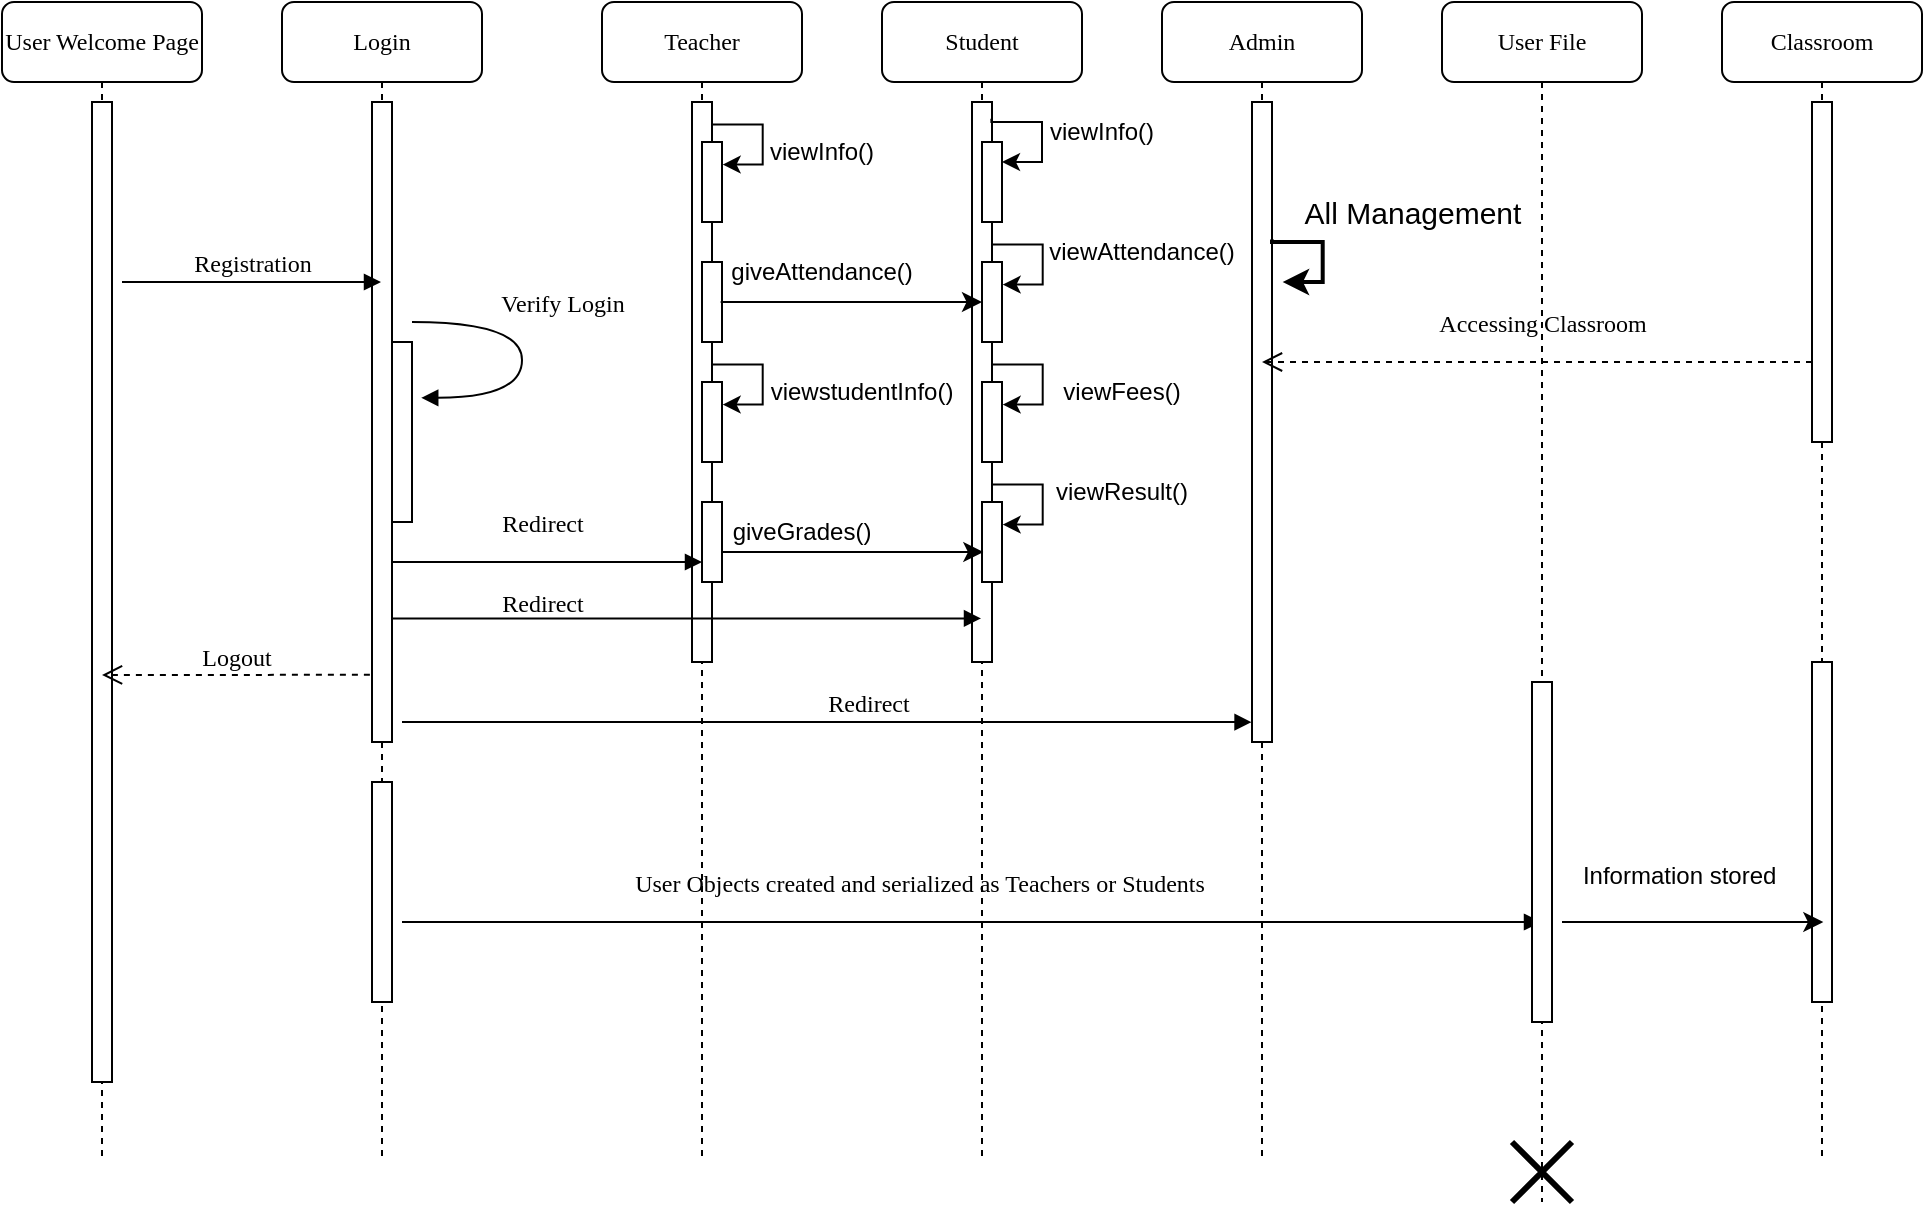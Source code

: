 <mxfile version="20.2.3" type="device"><diagram name="Page-1" id="13e1069c-82ec-6db2-03f1-153e76fe0fe0"><mxGraphModel dx="1217" dy="456" grid="1" gridSize="10" guides="1" tooltips="1" connect="1" arrows="1" fold="1" page="1" pageScale="1" pageWidth="1100" pageHeight="850" background="none" math="0" shadow="0"><root><mxCell id="0"/><mxCell id="1" parent="0"/><mxCell id="7baba1c4bc27f4b0-2" value="Login" style="shape=umlLifeline;perimeter=lifelinePerimeter;whiteSpace=wrap;html=1;container=1;collapsible=0;recursiveResize=0;outlineConnect=0;rounded=1;shadow=0;comic=0;labelBackgroundColor=none;strokeWidth=1;fontFamily=Verdana;fontSize=12;align=center;" parent="1" vertex="1"><mxGeometry x="240" y="20" width="100" height="580" as="geometry"/></mxCell><mxCell id="7baba1c4bc27f4b0-10" value="" style="html=1;points=[];perimeter=orthogonalPerimeter;rounded=0;shadow=0;comic=0;labelBackgroundColor=none;strokeWidth=1;fontFamily=Verdana;fontSize=12;align=center;" parent="7baba1c4bc27f4b0-2" vertex="1"><mxGeometry x="45" y="50" width="10" height="320" as="geometry"/></mxCell><mxCell id="t23RY0JH5YDesEDbYlHu-1" value="Verify Login" style="html=1;verticalAlign=bottom;endArrow=block;labelBackgroundColor=none;fontFamily=Verdana;fontSize=12;elbow=vertical;edgeStyle=orthogonalEdgeStyle;curved=1;entryX=1;entryY=0.286;entryPerimeter=0;exitX=1.038;exitY=0.345;exitPerimeter=0;" parent="7baba1c4bc27f4b0-2" edge="1"><mxGeometry x="-0.234" y="20" relative="1" as="geometry"><mxPoint x="65.0" y="160.0" as="sourcePoint"/><mxPoint x="69.62" y="197.92" as="targetPoint"/><Array as="points"><mxPoint x="120" y="160"/><mxPoint x="120" y="198"/></Array><mxPoint as="offset"/></mxGeometry></mxCell><mxCell id="t23RY0JH5YDesEDbYlHu-4" value="" style="html=1;points=[];perimeter=orthogonalPerimeter;rounded=0;shadow=0;comic=0;labelBackgroundColor=none;strokeWidth=1;fontFamily=Verdana;fontSize=12;align=center;" parent="7baba1c4bc27f4b0-2" vertex="1"><mxGeometry x="55" y="170" width="10" height="90" as="geometry"/></mxCell><mxCell id="ZH8GBmhORRo0RGba-Obq-11" value="" style="html=1;points=[];perimeter=orthogonalPerimeter;rounded=0;shadow=0;comic=0;labelBackgroundColor=none;strokeWidth=1;fontFamily=Verdana;fontSize=12;align=center;" parent="7baba1c4bc27f4b0-2" vertex="1"><mxGeometry x="45" y="390" width="10" height="110" as="geometry"/></mxCell><mxCell id="7baba1c4bc27f4b0-3" value="Teacher" style="shape=umlLifeline;perimeter=lifelinePerimeter;whiteSpace=wrap;html=1;container=1;collapsible=0;recursiveResize=0;outlineConnect=0;rounded=1;shadow=0;comic=0;labelBackgroundColor=none;strokeWidth=1;fontFamily=Verdana;fontSize=12;align=center;" parent="1" vertex="1"><mxGeometry x="400" y="20" width="100" height="580" as="geometry"/></mxCell><mxCell id="7baba1c4bc27f4b0-13" value="" style="html=1;points=[];perimeter=orthogonalPerimeter;rounded=0;shadow=0;comic=0;labelBackgroundColor=none;strokeWidth=1;fontFamily=Verdana;fontSize=12;align=center;" parent="7baba1c4bc27f4b0-3" vertex="1"><mxGeometry x="45" y="50" width="10" height="280" as="geometry"/></mxCell><mxCell id="t23RY0JH5YDesEDbYlHu-60" value="" style="html=1;points=[];perimeter=orthogonalPerimeter;rounded=0;shadow=0;comic=0;labelBackgroundColor=none;strokeWidth=1;fontFamily=Verdana;fontSize=12;align=center;" parent="7baba1c4bc27f4b0-3" vertex="1"><mxGeometry x="50" y="70" width="10" height="40" as="geometry"/></mxCell><mxCell id="t23RY0JH5YDesEDbYlHu-61" value="" style="html=1;points=[];perimeter=orthogonalPerimeter;rounded=0;shadow=0;comic=0;labelBackgroundColor=none;strokeWidth=1;fontFamily=Verdana;fontSize=12;align=center;" parent="7baba1c4bc27f4b0-3" vertex="1"><mxGeometry x="50" y="130" width="10" height="40" as="geometry"/></mxCell><mxCell id="t23RY0JH5YDesEDbYlHu-59" value="" style="html=1;points=[];perimeter=orthogonalPerimeter;rounded=0;shadow=0;comic=0;labelBackgroundColor=none;strokeWidth=1;fontFamily=Verdana;fontSize=12;align=center;" parent="7baba1c4bc27f4b0-3" vertex="1"><mxGeometry x="50" y="250" width="10" height="40" as="geometry"/></mxCell><mxCell id="t23RY0JH5YDesEDbYlHu-62" value="" style="html=1;points=[];perimeter=orthogonalPerimeter;rounded=0;shadow=0;comic=0;labelBackgroundColor=none;strokeWidth=1;fontFamily=Verdana;fontSize=12;align=center;" parent="7baba1c4bc27f4b0-3" vertex="1"><mxGeometry x="50" y="190" width="10" height="40" as="geometry"/></mxCell><mxCell id="qCM-A3oTYCpI-mVnWTrN-15" style="edgeStyle=orthogonalEdgeStyle;rounded=0;orthogonalLoop=1;jettySize=auto;html=1;exitX=0.967;exitY=0.03;exitDx=0;exitDy=0;exitPerimeter=0;" parent="7baba1c4bc27f4b0-3" edge="1"><mxGeometry relative="1" as="geometry"><mxPoint x="60.33" y="81.3" as="targetPoint"/><mxPoint x="55" y="60" as="sourcePoint"/><Array as="points"><mxPoint x="55.33" y="61.3"/><mxPoint x="80.33" y="61.3"/><mxPoint x="80.33" y="81.3"/></Array></mxGeometry></mxCell><mxCell id="qCM-A3oTYCpI-mVnWTrN-17" style="edgeStyle=orthogonalEdgeStyle;rounded=0;orthogonalLoop=1;jettySize=auto;html=1;exitX=0.967;exitY=0.03;exitDx=0;exitDy=0;exitPerimeter=0;" parent="7baba1c4bc27f4b0-3" edge="1"><mxGeometry relative="1" as="geometry"><mxPoint x="60.33" y="201.3" as="targetPoint"/><mxPoint x="55" y="180" as="sourcePoint"/><Array as="points"><mxPoint x="55.33" y="181.3"/><mxPoint x="80.33" y="181.3"/><mxPoint x="80.33" y="201.3"/></Array></mxGeometry></mxCell><mxCell id="ZH8GBmhORRo0RGba-Obq-9" value="Redirect" style="html=1;verticalAlign=bottom;endArrow=block;labelBackgroundColor=none;fontFamily=Verdana;fontSize=12;" parent="7baba1c4bc27f4b0-3" edge="1" source="7baba1c4bc27f4b0-10"><mxGeometry x="-0.032" y="10" relative="1" as="geometry"><mxPoint x="-70" y="280" as="sourcePoint"/><mxPoint x="50" y="280" as="targetPoint"/><Array as="points"/><mxPoint as="offset"/></mxGeometry></mxCell><mxCell id="ZH8GBmhORRo0RGba-Obq-15" value="User Objects created and serialized as Teachers or Students&amp;nbsp;" style="html=1;verticalAlign=bottom;endArrow=block;labelBackgroundColor=none;fontFamily=Verdana;fontSize=12;" parent="7baba1c4bc27f4b0-3" target="7baba1c4bc27f4b0-6" edge="1"><mxGeometry x="-0.147" y="10" relative="1" as="geometry"><mxPoint x="-100" y="460" as="sourcePoint"/><mxPoint x="320" y="460" as="targetPoint"/><Array as="points"><mxPoint x="320" y="460"/><mxPoint x="310" y="460"/><mxPoint x="300" y="460"/></Array><mxPoint as="offset"/></mxGeometry></mxCell><mxCell id="7baba1c4bc27f4b0-4" value="Student" style="shape=umlLifeline;perimeter=lifelinePerimeter;whiteSpace=wrap;html=1;container=1;collapsible=0;recursiveResize=0;outlineConnect=0;rounded=1;shadow=0;comic=0;labelBackgroundColor=none;strokeWidth=1;fontFamily=Verdana;fontSize=12;align=center;" parent="1" vertex="1"><mxGeometry x="540" y="20" width="100" height="580" as="geometry"/></mxCell><mxCell id="7baba1c4bc27f4b0-16" value="" style="html=1;points=[];perimeter=orthogonalPerimeter;rounded=0;shadow=0;comic=0;labelBackgroundColor=none;strokeWidth=1;fontFamily=Verdana;fontSize=12;align=center;" parent="7baba1c4bc27f4b0-4" vertex="1"><mxGeometry x="45" y="50" width="10" height="280" as="geometry"/></mxCell><mxCell id="t23RY0JH5YDesEDbYlHu-63" value="" style="html=1;points=[];perimeter=orthogonalPerimeter;rounded=0;shadow=0;comic=0;labelBackgroundColor=none;strokeWidth=1;fontFamily=Verdana;fontSize=12;align=center;" parent="7baba1c4bc27f4b0-4" vertex="1"><mxGeometry x="50" y="250" width="10" height="40" as="geometry"/></mxCell><mxCell id="t23RY0JH5YDesEDbYlHu-64" value="" style="html=1;points=[];perimeter=orthogonalPerimeter;rounded=0;shadow=0;comic=0;labelBackgroundColor=none;strokeWidth=1;fontFamily=Verdana;fontSize=12;align=center;" parent="7baba1c4bc27f4b0-4" vertex="1"><mxGeometry x="50" y="190" width="10" height="40" as="geometry"/></mxCell><mxCell id="t23RY0JH5YDesEDbYlHu-65" value="" style="html=1;points=[];perimeter=orthogonalPerimeter;rounded=0;shadow=0;comic=0;labelBackgroundColor=none;strokeWidth=1;fontFamily=Verdana;fontSize=12;align=center;" parent="7baba1c4bc27f4b0-4" vertex="1"><mxGeometry x="50" y="70" width="10" height="40" as="geometry"/></mxCell><mxCell id="t23RY0JH5YDesEDbYlHu-66" value="" style="html=1;points=[];perimeter=orthogonalPerimeter;rounded=0;shadow=0;comic=0;labelBackgroundColor=none;strokeWidth=1;fontFamily=Verdana;fontSize=12;align=center;" parent="7baba1c4bc27f4b0-4" vertex="1"><mxGeometry x="50" y="130" width="10" height="40" as="geometry"/></mxCell><mxCell id="qCM-A3oTYCpI-mVnWTrN-13" style="edgeStyle=orthogonalEdgeStyle;rounded=0;orthogonalLoop=1;jettySize=auto;html=1;exitX=0.967;exitY=0.03;exitDx=0;exitDy=0;exitPerimeter=0;" parent="7baba1c4bc27f4b0-4" source="7baba1c4bc27f4b0-16" edge="1"><mxGeometry relative="1" as="geometry"><mxPoint x="60" y="80" as="targetPoint"/><mxPoint x="60" y="60" as="sourcePoint"/><Array as="points"><mxPoint x="55" y="60"/><mxPoint x="80" y="60"/><mxPoint x="80" y="80"/></Array></mxGeometry></mxCell><mxCell id="qCM-A3oTYCpI-mVnWTrN-19" style="edgeStyle=orthogonalEdgeStyle;rounded=0;orthogonalLoop=1;jettySize=auto;html=1;exitX=0.967;exitY=0.03;exitDx=0;exitDy=0;exitPerimeter=0;" parent="7baba1c4bc27f4b0-4" edge="1"><mxGeometry relative="1" as="geometry"><mxPoint x="60.33" y="141.3" as="targetPoint"/><mxPoint x="55" y="120" as="sourcePoint"/><Array as="points"><mxPoint x="55.33" y="121.3"/><mxPoint x="80.33" y="121.3"/><mxPoint x="80.33" y="141.3"/></Array></mxGeometry></mxCell><mxCell id="qCM-A3oTYCpI-mVnWTrN-20" style="edgeStyle=orthogonalEdgeStyle;rounded=0;orthogonalLoop=1;jettySize=auto;html=1;exitX=0.967;exitY=0.03;exitDx=0;exitDy=0;exitPerimeter=0;" parent="7baba1c4bc27f4b0-4" edge="1"><mxGeometry relative="1" as="geometry"><mxPoint x="60.33" y="201.3" as="targetPoint"/><mxPoint x="55" y="180" as="sourcePoint"/><Array as="points"><mxPoint x="55.33" y="181.3"/><mxPoint x="80.33" y="181.3"/><mxPoint x="80.33" y="201.3"/></Array></mxGeometry></mxCell><mxCell id="qCM-A3oTYCpI-mVnWTrN-21" style="edgeStyle=orthogonalEdgeStyle;rounded=0;orthogonalLoop=1;jettySize=auto;html=1;exitX=0.967;exitY=0.03;exitDx=0;exitDy=0;exitPerimeter=0;" parent="7baba1c4bc27f4b0-4" edge="1"><mxGeometry relative="1" as="geometry"><mxPoint x="60.33" y="261.3" as="targetPoint"/><mxPoint x="55" y="240" as="sourcePoint"/><Array as="points"><mxPoint x="55.33" y="241.3"/><mxPoint x="80.33" y="241.3"/><mxPoint x="80.33" y="261.3"/></Array></mxGeometry></mxCell><mxCell id="7baba1c4bc27f4b0-5" value="Admin" style="shape=umlLifeline;perimeter=lifelinePerimeter;whiteSpace=wrap;html=1;container=1;collapsible=0;recursiveResize=0;outlineConnect=0;rounded=1;shadow=0;comic=0;labelBackgroundColor=none;strokeWidth=1;fontFamily=Verdana;fontSize=12;align=center;" parent="1" vertex="1"><mxGeometry x="680" y="20" width="100" height="580" as="geometry"/></mxCell><mxCell id="ZH8GBmhORRo0RGba-Obq-2" value="" style="html=1;points=[];perimeter=orthogonalPerimeter;rounded=0;shadow=0;comic=0;labelBackgroundColor=none;strokeWidth=1;fontFamily=Verdana;fontSize=12;align=center;" parent="7baba1c4bc27f4b0-5" vertex="1"><mxGeometry x="45" y="50" width="10" height="320" as="geometry"/></mxCell><mxCell id="ZH8GBmhORRo0RGba-Obq-7" style="edgeStyle=orthogonalEdgeStyle;rounded=0;orthogonalLoop=1;jettySize=auto;html=1;exitX=0.967;exitY=0.03;exitDx=0;exitDy=0;exitPerimeter=0;strokeWidth=2;endSize=7;startSize=7;" parent="7baba1c4bc27f4b0-5" edge="1"><mxGeometry relative="1" as="geometry"><mxPoint x="60.33" y="140.0" as="targetPoint"/><mxPoint x="55" y="118.7" as="sourcePoint"/><Array as="points"><mxPoint x="55.33" y="120.0"/><mxPoint x="80.33" y="120.0"/><mxPoint x="80.33" y="140.0"/></Array></mxGeometry></mxCell><mxCell id="7baba1c4bc27f4b0-6" value="User File" style="shape=umlLifeline;perimeter=lifelinePerimeter;whiteSpace=wrap;html=1;container=1;collapsible=0;recursiveResize=0;outlineConnect=0;rounded=1;shadow=0;comic=0;labelBackgroundColor=none;strokeWidth=1;fontFamily=Verdana;fontSize=12;align=center;" parent="1" vertex="1"><mxGeometry x="820" y="20" width="100" height="600" as="geometry"/></mxCell><mxCell id="ZH8GBmhORRo0RGba-Obq-13" value="" style="html=1;points=[];perimeter=orthogonalPerimeter;rounded=0;shadow=0;comic=0;labelBackgroundColor=none;strokeWidth=1;fontFamily=Verdana;fontSize=12;align=center;" parent="7baba1c4bc27f4b0-6" vertex="1"><mxGeometry x="45" y="340" width="10" height="170" as="geometry"/></mxCell><mxCell id="ZH8GBmhORRo0RGba-Obq-23" value="" style="shape=umlDestroy;whiteSpace=wrap;html=1;strokeWidth=3;fontSize=12;" parent="7baba1c4bc27f4b0-6" vertex="1"><mxGeometry x="35" y="570" width="30" height="30" as="geometry"/></mxCell><mxCell id="7baba1c4bc27f4b0-7" value="Classroom" style="shape=umlLifeline;perimeter=lifelinePerimeter;whiteSpace=wrap;html=1;container=1;collapsible=0;recursiveResize=0;outlineConnect=0;rounded=1;shadow=0;comic=0;labelBackgroundColor=none;strokeWidth=1;fontFamily=Verdana;fontSize=12;align=center;" parent="1" vertex="1"><mxGeometry x="960" y="20" width="100" height="580" as="geometry"/></mxCell><mxCell id="ZH8GBmhORRo0RGba-Obq-19" value="" style="html=1;points=[];perimeter=orthogonalPerimeter;rounded=0;shadow=0;comic=0;labelBackgroundColor=none;strokeWidth=1;fontFamily=Verdana;fontSize=12;align=center;" parent="7baba1c4bc27f4b0-7" vertex="1"><mxGeometry x="45" y="330" width="10" height="170" as="geometry"/></mxCell><mxCell id="-G_NcXCoSH-58xTfbhwI-2" value="" style="html=1;points=[];perimeter=orthogonalPerimeter;rounded=0;shadow=0;comic=0;labelBackgroundColor=none;strokeWidth=1;fontFamily=Verdana;fontSize=12;align=center;" vertex="1" parent="7baba1c4bc27f4b0-7"><mxGeometry x="45" y="50" width="10" height="170" as="geometry"/></mxCell><mxCell id="-G_NcXCoSH-58xTfbhwI-4" value="Accessing Classroom" style="html=1;verticalAlign=bottom;endArrow=open;dashed=1;endSize=8;labelBackgroundColor=none;fontFamily=Verdana;fontSize=12;edgeStyle=elbowEdgeStyle;elbow=vertical;" edge="1" parent="7baba1c4bc27f4b0-7" target="7baba1c4bc27f4b0-5"><mxGeometry x="-0.02" y="-10" relative="1" as="geometry"><mxPoint x="-55" y="180" as="targetPoint"/><Array as="points"/><mxPoint x="45" y="180" as="sourcePoint"/><mxPoint as="offset"/></mxGeometry></mxCell><mxCell id="7baba1c4bc27f4b0-8" value="User Welcome Page" style="shape=umlLifeline;perimeter=lifelinePerimeter;whiteSpace=wrap;html=1;container=1;collapsible=0;recursiveResize=0;outlineConnect=0;rounded=1;shadow=0;comic=0;labelBackgroundColor=none;strokeWidth=1;fontFamily=Verdana;fontSize=12;align=center;" parent="1" vertex="1"><mxGeometry x="100" y="20" width="100" height="580" as="geometry"/></mxCell><mxCell id="7baba1c4bc27f4b0-9" value="" style="html=1;points=[];perimeter=orthogonalPerimeter;rounded=0;shadow=0;comic=0;labelBackgroundColor=none;strokeWidth=1;fontFamily=Verdana;fontSize=12;align=center;" parent="7baba1c4bc27f4b0-8" vertex="1"><mxGeometry x="45" y="50" width="10" height="490" as="geometry"/></mxCell><mxCell id="t23RY0JH5YDesEDbYlHu-14" value="Logout" style="html=1;verticalAlign=bottom;endArrow=open;dashed=1;endSize=8;labelBackgroundColor=none;fontFamily=Verdana;fontSize=12;edgeStyle=elbowEdgeStyle;elbow=vertical;exitX=-0.106;exitY=0.895;exitDx=0;exitDy=0;exitPerimeter=0;" parent="1" edge="1" target="7baba1c4bc27f4b0-8" source="7baba1c4bc27f4b0-10"><mxGeometry relative="1" as="geometry"><mxPoint x="170" y="358" as="targetPoint"/><Array as="points"/><mxPoint x="270" y="358" as="sourcePoint"/></mxGeometry></mxCell><mxCell id="qCM-A3oTYCpI-mVnWTrN-1" value="viewInfo()" style="text;html=1;strokeColor=none;fillColor=none;align=center;verticalAlign=middle;whiteSpace=wrap;rounded=0;" parent="1" vertex="1"><mxGeometry x="620" y="70" width="60" height="30" as="geometry"/></mxCell><mxCell id="qCM-A3oTYCpI-mVnWTrN-2" value="viewAttendance()" style="text;html=1;strokeColor=none;fillColor=none;align=center;verticalAlign=middle;whiteSpace=wrap;rounded=0;" parent="1" vertex="1"><mxGeometry x="640" y="130" width="60" height="30" as="geometry"/></mxCell><mxCell id="qCM-A3oTYCpI-mVnWTrN-3" value="viewFees()" style="text;html=1;strokeColor=none;fillColor=none;align=center;verticalAlign=middle;whiteSpace=wrap;rounded=0;" parent="1" vertex="1"><mxGeometry x="630" y="200" width="60" height="30" as="geometry"/></mxCell><mxCell id="qCM-A3oTYCpI-mVnWTrN-4" value="viewResult()" style="text;html=1;strokeColor=none;fillColor=none;align=center;verticalAlign=middle;whiteSpace=wrap;rounded=0;" parent="1" vertex="1"><mxGeometry x="630" y="250" width="60" height="30" as="geometry"/></mxCell><mxCell id="qCM-A3oTYCpI-mVnWTrN-5" value="viewInfo()" style="text;html=1;strokeColor=none;fillColor=none;align=center;verticalAlign=middle;whiteSpace=wrap;rounded=0;" parent="1" vertex="1"><mxGeometry x="480" y="80" width="60" height="30" as="geometry"/></mxCell><mxCell id="qCM-A3oTYCpI-mVnWTrN-6" value="giveGrades()" style="text;html=1;strokeColor=none;fillColor=none;align=center;verticalAlign=middle;whiteSpace=wrap;rounded=0;" parent="1" vertex="1"><mxGeometry x="470" y="270" width="60" height="30" as="geometry"/></mxCell><mxCell id="qCM-A3oTYCpI-mVnWTrN-8" value="viewstudentInfo()" style="text;html=1;strokeColor=none;fillColor=none;align=center;verticalAlign=middle;whiteSpace=wrap;rounded=0;" parent="1" vertex="1"><mxGeometry x="500" y="200" width="60" height="30" as="geometry"/></mxCell><mxCell id="qCM-A3oTYCpI-mVnWTrN-24" value="Registration" style="html=1;verticalAlign=bottom;endArrow=block;labelBackgroundColor=none;fontFamily=Verdana;fontSize=12;edgeStyle=elbowEdgeStyle;elbow=vertical;" parent="1" edge="1" target="7baba1c4bc27f4b0-2"><mxGeometry relative="1" as="geometry"><mxPoint x="160" y="160" as="sourcePoint"/><mxPoint x="270" y="160" as="targetPoint"/></mxGeometry></mxCell><mxCell id="ZH8GBmhORRo0RGba-Obq-8" value="&lt;font style=&quot;font-size: 15px;&quot;&gt;All Management&lt;/font&gt;" style="text;html=1;align=center;verticalAlign=middle;resizable=0;points=[];autosize=1;strokeColor=none;fillColor=none;" parent="1" vertex="1"><mxGeometry x="740" y="110" width="130" height="30" as="geometry"/></mxCell><mxCell id="ZH8GBmhORRo0RGba-Obq-10" value="Redirect" style="html=1;verticalAlign=bottom;endArrow=block;labelBackgroundColor=none;fontFamily=Verdana;fontSize=12;exitX=1.007;exitY=0.807;exitDx=0;exitDy=0;exitPerimeter=0;" parent="1" target="7baba1c4bc27f4b0-4" edge="1" source="7baba1c4bc27f4b0-10"><mxGeometry x="-0.491" y="-2" relative="1" as="geometry"><mxPoint x="310" y="340" as="sourcePoint"/><mxPoint x="440" y="340" as="targetPoint"/><Array as="points"/><mxPoint as="offset"/></mxGeometry></mxCell><mxCell id="qCM-A3oTYCpI-mVnWTrN-7" value="giveAttendance()" style="text;html=1;strokeColor=none;fillColor=none;align=center;verticalAlign=middle;whiteSpace=wrap;rounded=0;" parent="1" vertex="1"><mxGeometry x="480" y="140" width="60" height="30" as="geometry"/></mxCell><mxCell id="ZH8GBmhORRo0RGba-Obq-16" value="" style="endArrow=classic;html=1;rounded=0;fontSize=15;startSize=7;endSize=7;strokeWidth=1;exitX=0.933;exitY=0.499;exitDx=0;exitDy=0;exitPerimeter=0;" parent="1" source="t23RY0JH5YDesEDbYlHu-61" edge="1"><mxGeometry width="50" height="50" relative="1" as="geometry"><mxPoint x="530" y="310" as="sourcePoint"/><mxPoint x="590" y="170" as="targetPoint"/></mxGeometry></mxCell><mxCell id="ZH8GBmhORRo0RGba-Obq-18" value="" style="endArrow=classic;html=1;rounded=0;fontSize=15;startSize=7;endSize=7;strokeWidth=1;exitX=0.933;exitY=0.499;exitDx=0;exitDy=0;exitPerimeter=0;" parent="1" edge="1"><mxGeometry width="50" height="50" relative="1" as="geometry"><mxPoint x="460" y="295" as="sourcePoint"/><mxPoint x="590.67" y="295.04" as="targetPoint"/></mxGeometry></mxCell><mxCell id="ZH8GBmhORRo0RGba-Obq-21" value="" style="endArrow=classic;html=1;rounded=0;fontSize=15;startSize=7;endSize=7;strokeWidth=1;exitX=0.933;exitY=0.499;exitDx=0;exitDy=0;exitPerimeter=0;" parent="1" edge="1"><mxGeometry width="50" height="50" relative="1" as="geometry"><mxPoint x="880" y="480" as="sourcePoint"/><mxPoint x="1010.67" y="480.04" as="targetPoint"/></mxGeometry></mxCell><mxCell id="ZH8GBmhORRo0RGba-Obq-22" value="&lt;font style=&quot;font-size: 12px;&quot;&gt;Information stored&amp;nbsp;&lt;/font&gt;" style="text;html=1;align=center;verticalAlign=middle;resizable=0;points=[];autosize=1;strokeColor=none;fillColor=none;fontSize=15;" parent="1" vertex="1"><mxGeometry x="880" y="440" width="120" height="30" as="geometry"/></mxCell><mxCell id="t23RY0JH5YDesEDbYlHu-9" value="Redirect" style="html=1;verticalAlign=bottom;endArrow=block;labelBackgroundColor=none;fontFamily=Verdana;fontSize=12;entryX=-0.023;entryY=0.969;entryDx=0;entryDy=0;entryPerimeter=0;" parent="1" edge="1" target="ZH8GBmhORRo0RGba-Obq-2"><mxGeometry relative="1" as="geometry"><mxPoint x="300" y="380" as="sourcePoint"/><mxPoint x="720" y="380" as="targetPoint"/><Array as="points"><mxPoint x="720" y="380"/><mxPoint x="710" y="380"/><mxPoint x="700" y="380"/></Array><mxPoint as="offset"/></mxGeometry></mxCell></root></mxGraphModel></diagram></mxfile>